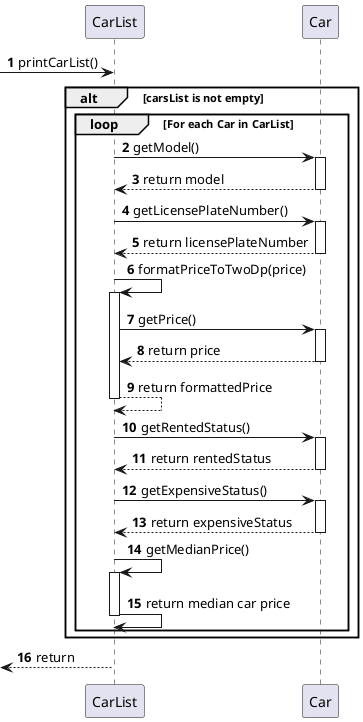 @startuml
'https://plantuml.com/sequence-diagram

autonumber

-> CarList : printCarList()
alt carsList is not empty
    loop For each Car in CarList
        CarList -> Car : getModel()
        activate Car
            Car --> CarList : return model
        deactivate Car
        CarList -> Car : getLicensePlateNumber()
        activate Car
            Car --> CarList : return licensePlateNumber
        deactivate Car
        CarList -> CarList : formatPriceToTwoDp(price)
        activate CarList
            CarList -> Car : getPrice()
                activate Car
                    Car --> CarList : return price
                deactivate Car
            CarList --> CarList : return formattedPrice
        deactivate CarList
        CarList -> Car : getRentedStatus()
        activate Car
            Car --> CarList : return rentedStatus
        deactivate Car
        CarList -> Car : getExpensiveStatus()
        activate Car
            Car --> CarList : return expensiveStatus
        deactivate Car
        CarList -> CarList : getMedianPrice()
        activate CarList
            CarList -> CarList : return median car price
        deactivate CarList
    end loop
end alt
<-- CarList : return
@enduml